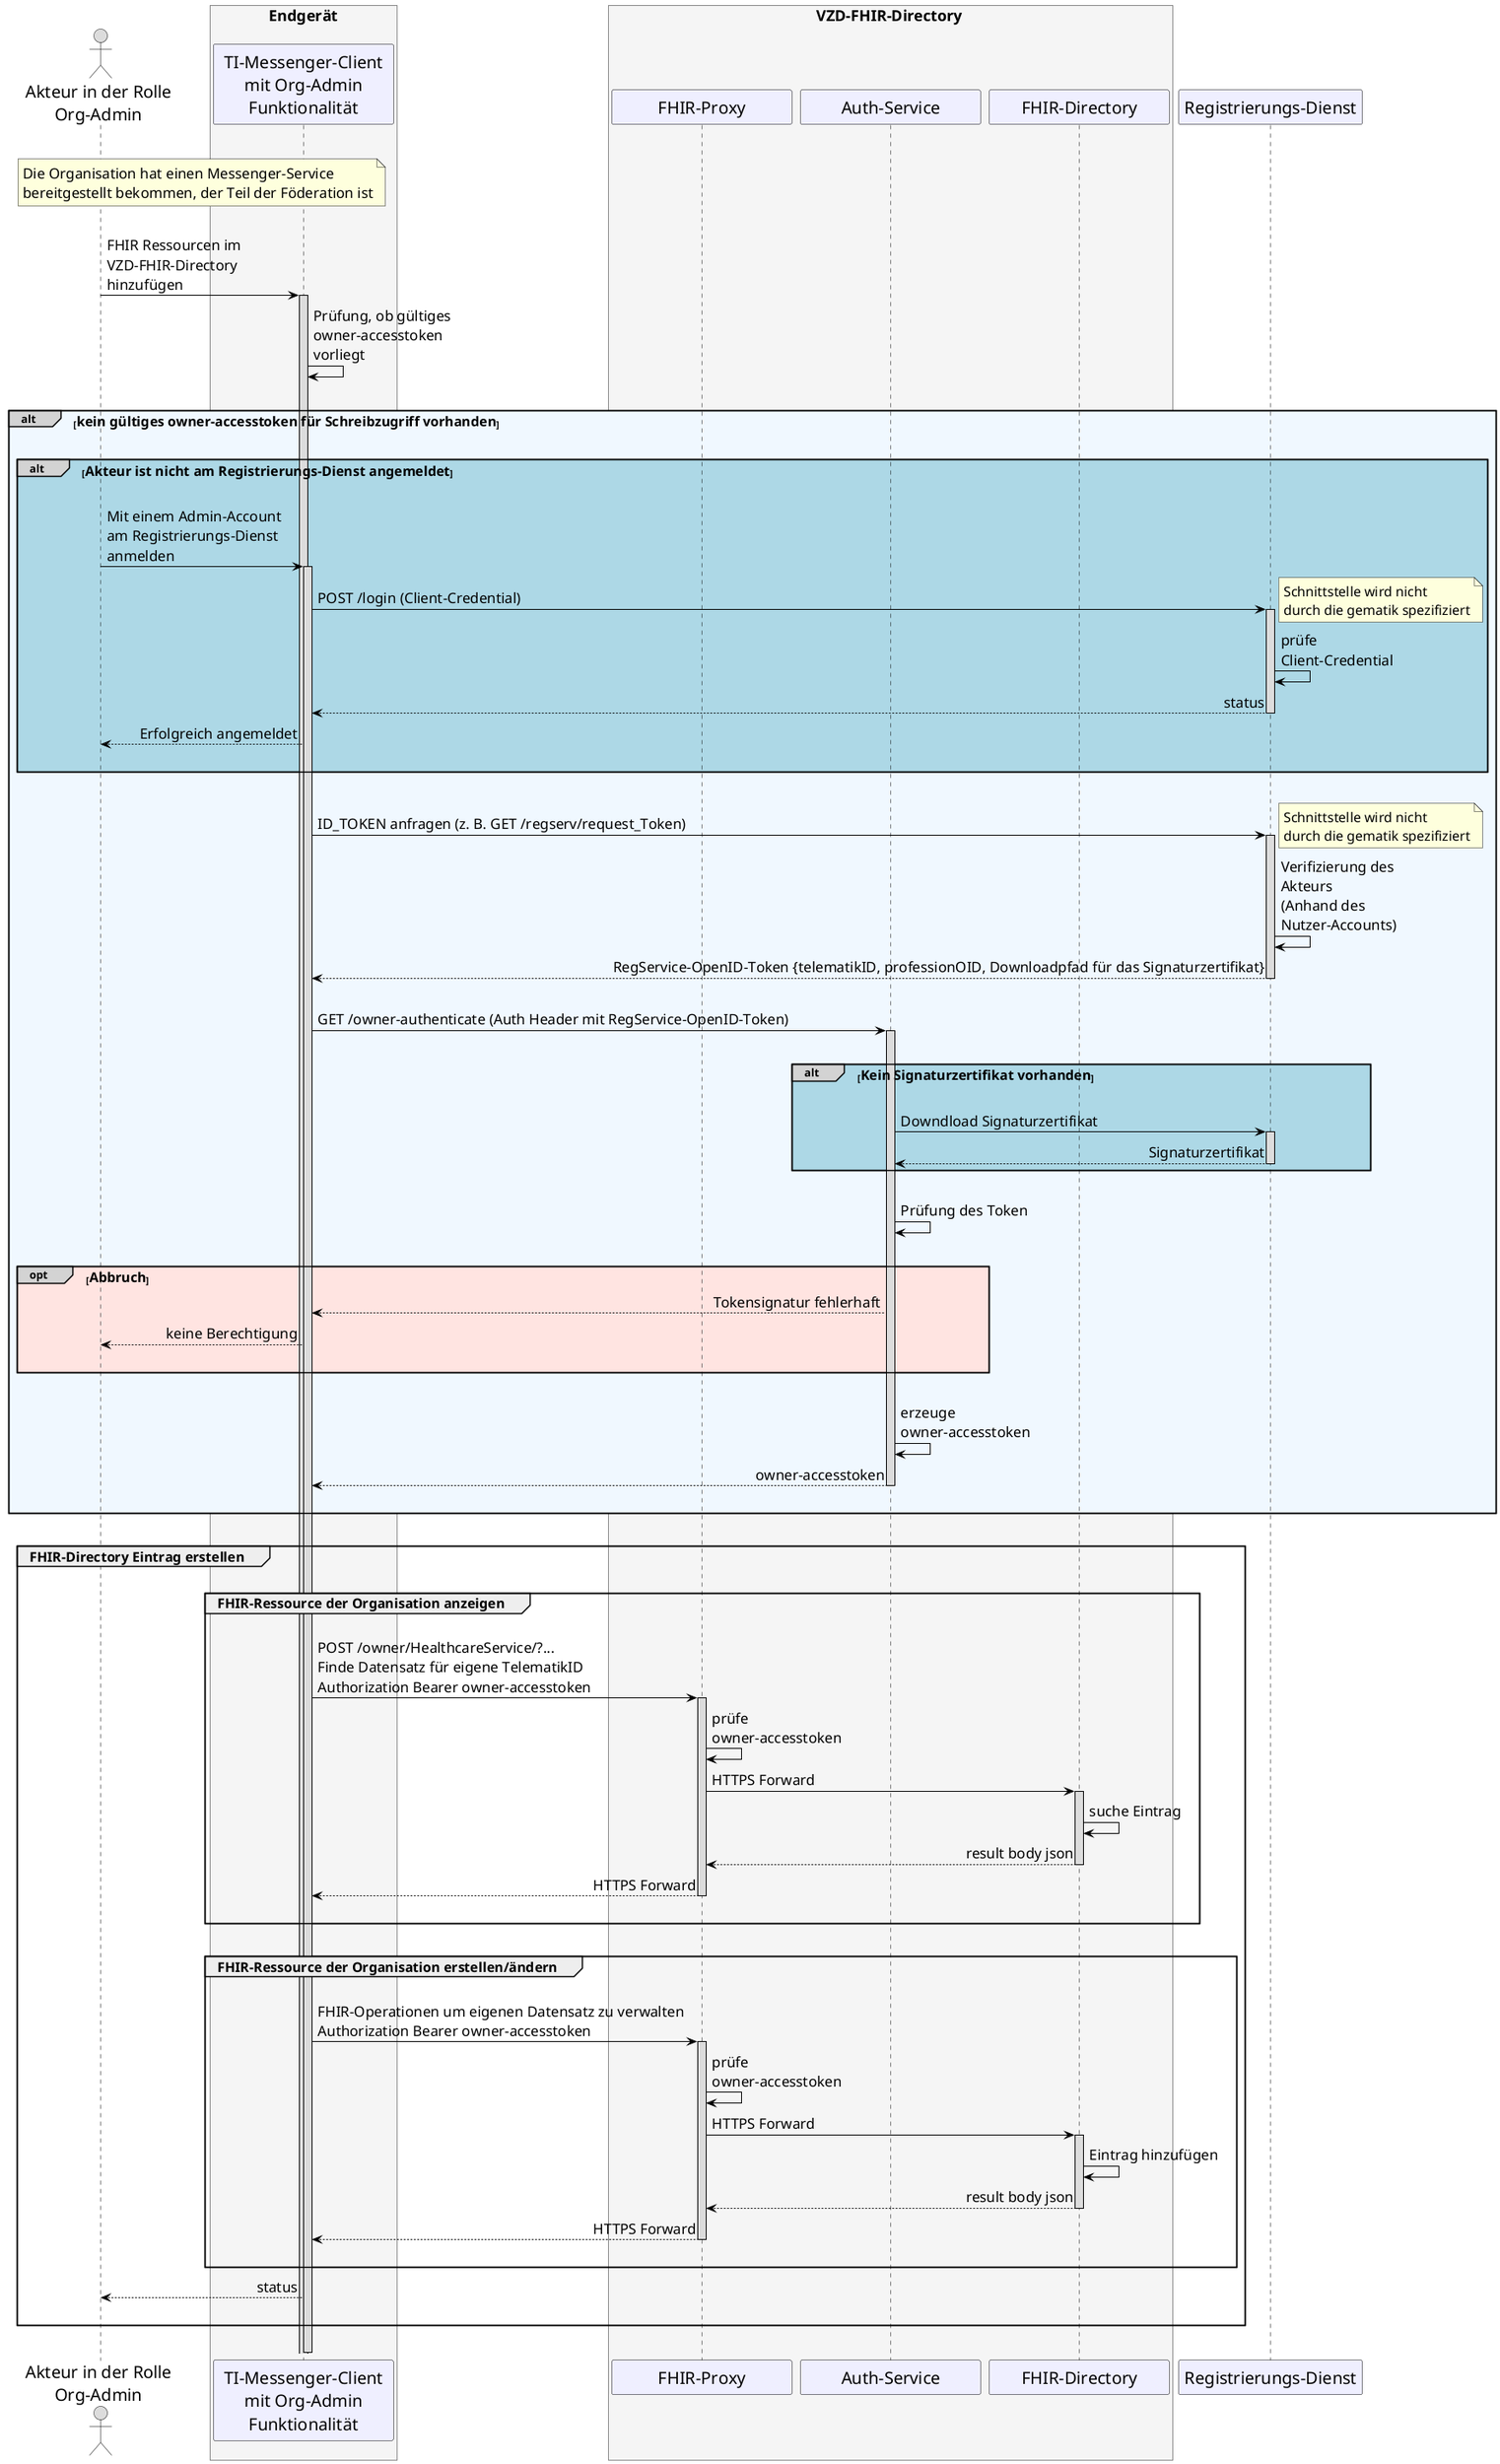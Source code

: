 /' 
# TI-Messenger 1.1
# TI-Messenger-Dienst
# UC - 10059
# Sequence Diagram
# Name: Organisationsressourcen im Verzeichnisdienst hinzufügen
'/

@startuml
skinparam sequenceMessageAlign direction
skinparam minClassWidth 200
skinparam BoxPadding 1
skinparam sequenceReferenceHeaderBackgroundColor palegreen
scale max 2048 width

skinparam sequence {
ArrowColor black
ArrowFontSize 17
ActorBorderColor black
LifeLineBorderColor black
LifeLineBackgroundColor Gainsboro

ParticipantBorderColor Motivation
ParticipantBackgroundColor Motivation
ParticipantFontSize 20
ParticipantFontColor black
ParticipantBorderColor Black
ParticipantBackgroundColor MOTIVATION

ActorBackgroundColor Gainsboro
ActorFontColor black
ActorFontSize 20
ActorFontName Aapex
}
    actor U as "Akteur in der Rolle\nOrg-Admin"
    box <size:18>Endgerät</size>\n #WhiteSmoke 
    participant C as "TI-Messenger-Client\n mit Org-Admin \nFunktionalität"
    end box
    box <size:18>VZD-FHIR-Directory</size> #WhiteSmoke
      participant FP as "FHIR-Proxy"
      participant Auth as "Auth-Service"
      participant VZD as "FHIR-Directory"
    end box
    participant RD as "Registrierungs-Dienst"

|||
note over U, C: <size:17>Die Organisation hat einen Messenger-Service\n<size:17>bereitgestellt bekommen, der Teil der Föderation ist</size>
|||

U->C: FHIR Ressourcen im \nVZD-FHIR-Directory \nhinzufügen
  Activate C
C->C: Prüfung, ob gültiges \nowner-accesstoken \nvorliegt

|||
alt#LightGrey #AliceBlue <size:16>kein gültiges owner-accesstoken für Schreibzugriff vorhanden</size>
|||
  alt#LightGrey #LightBlue <size:16>Akteur ist nicht am Registrierungs-Dienst angemeldet</size>
    |||
    U->C: Mit einem Admin-Account \nam Registrierungs-Dienst \nanmelden
     activate C
    C->RD: POST /login (Client-Credential)
    note right: <size:16>Schnittstelle wird nicht \n<size:16>durch die gematik spezifiziert</size>
      activate RD
    RD->RD: prüfe \nClient-Credential
    RD-->C: status
      deactivate RD
    C-->U: Erfolgreich angemeldet
    |||
  end
  |||
  C -> RD: ID_TOKEN anfragen (z. B. GET /regserv/request_Token)
  note right: <size:16>Schnittstelle wird nicht \n<size:16>durch die gematik spezifiziert</size>
    activate RD 
  RD -> RD: Verifizierung des \nAkteurs \n(Anhand des \nNutzer-Accounts)
  RD --> C: RegService-OpenID-Token {telematikID, professionOID, Downloadpfad für das Signaturzertifikat}
    deactivate RD
  |||
  C->Auth: GET /owner-authenticate (Auth Header mit RegService-OpenID-Token)
    activate Auth
    |||
    alt#LightGrey #LightBlue <size:16>Kein Signaturzertifikat vorhanden</size>
    |||
     Auth -> RD: Downdload Signaturzertifikat
      activate RD
     RD-->Auth: Signaturzertifikat
      deactivate RD
    end
  |||
  Auth -> Auth: Prüfung des Token
  |||
    opt#LightGrey #MistyRose <size:16>Abbruch</size>
    Auth --> C: Tokensignatur fehlerhaft
    C --> U: keine Berechtigung
    |||
    end
  |||
  Auth->Auth: erzeuge \nowner-accesstoken
  Auth-->C: owner-accesstoken
  ||| 
    deactivate Auth
end
|||

group <size:16>FHIR-Directory Eintrag erstellen</size>
  |||
  group <size:16>FHIR-Ressource der Organisation anzeigen</size>
  |||
  C->FP: POST /owner/HealthcareService/?... \nFinde Datensatz für eigene TelematikID \nAuthorization Bearer owner-accesstoken
    Activate FP
  FP->FP: prüfe \nowner-accesstoken
  FP->VZD: HTTPS Forward
    Activate VZD
  VZD->VZD: suche Eintrag
  VZD-->FP: result body json
    Deactivate VZD
  FP-->C: HTTPS Forward
    Deactivate FP
  |||
  end

  |||
  group <size:16>FHIR-Ressource der Organisation erstellen/ändern</size>
  |||
  C->FP: FHIR-Operationen um eigenen Datensatz zu verwalten \nAuthorization Bearer owner-accesstoken
    Activate FP
  FP->FP: prüfe \nowner-accesstoken
  FP->VZD: HTTPS Forward
    Activate VZD
  VZD->VZD: Eintrag hinzufügen
  VZD-->FP: result body json
    Deactivate VZD
  FP-->C: HTTPS Forward
     Deactivate FP
  |||
  end
  C-->U: status    
  |||
end
|||

  Deactivate C
@enduml
